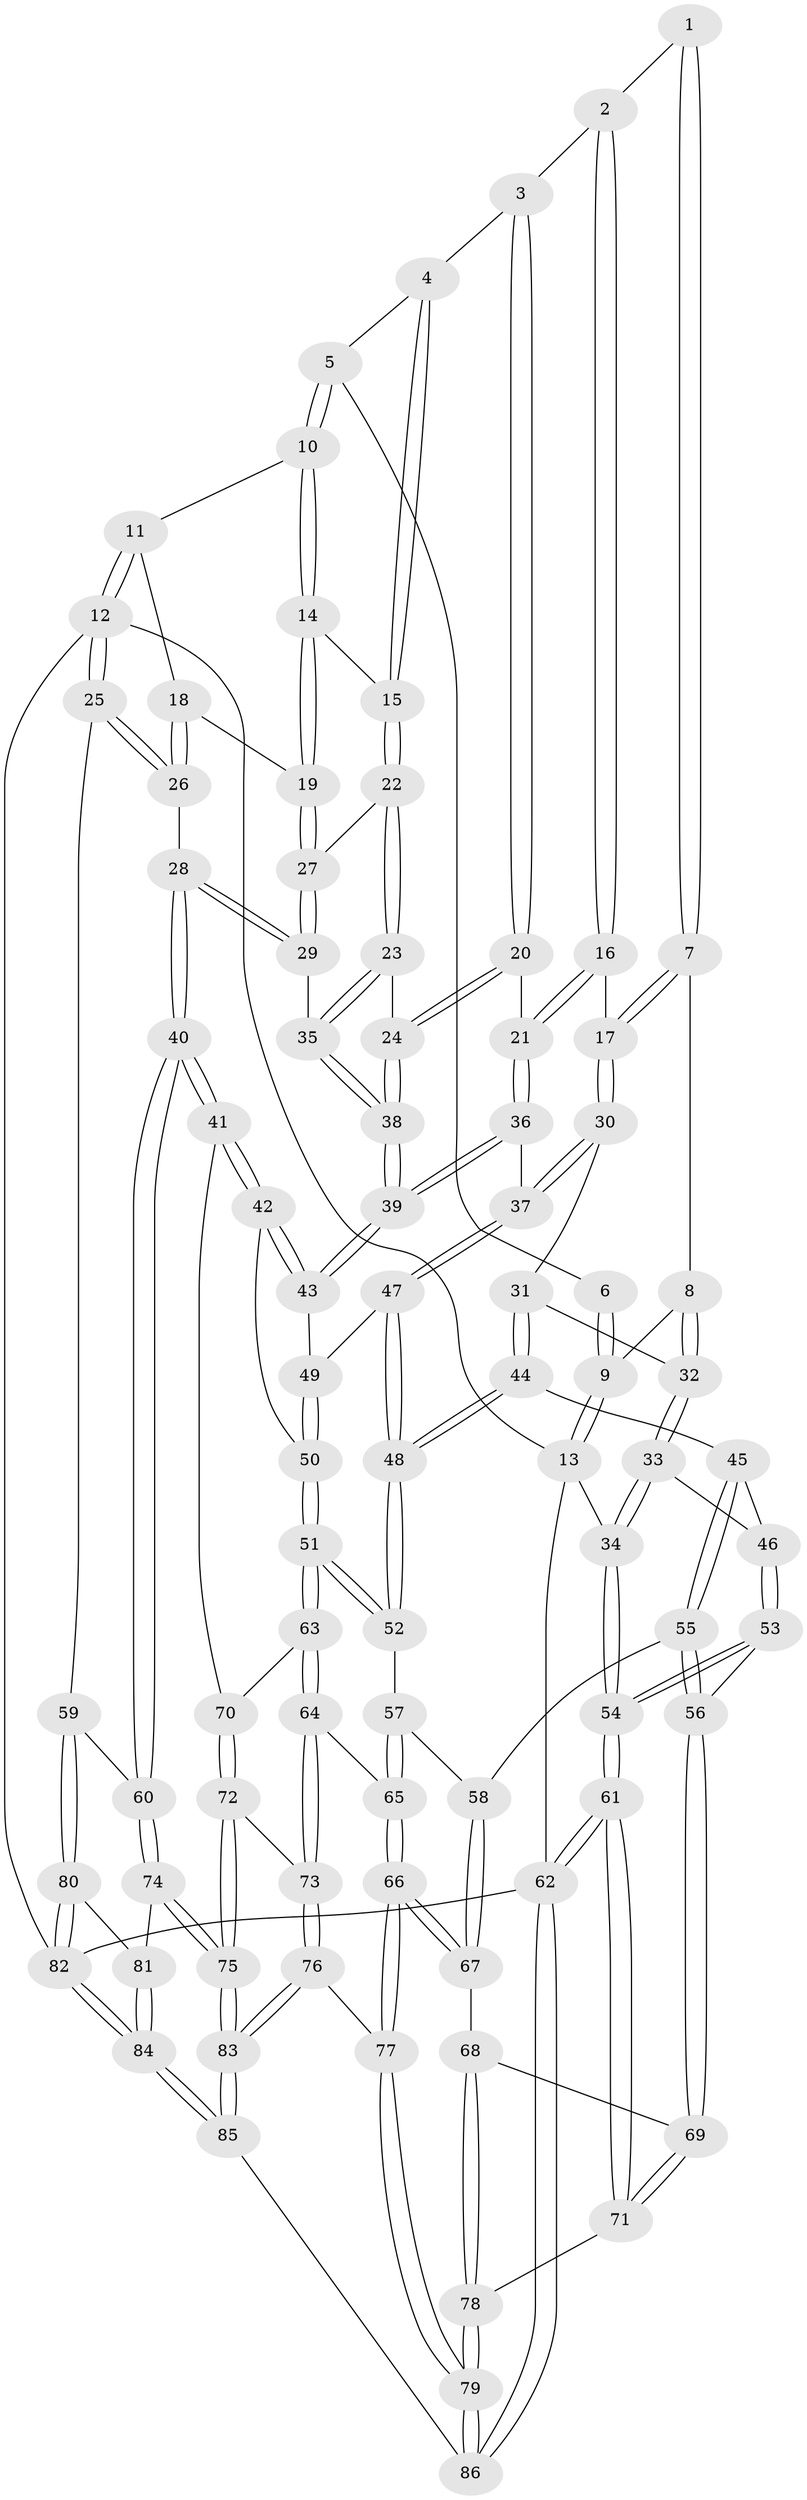 // coarse degree distribution, {3: 0.4230769230769231, 4: 0.5576923076923077, 2: 0.019230769230769232}
// Generated by graph-tools (version 1.1) at 2025/38/03/04/25 23:38:28]
// undirected, 86 vertices, 212 edges
graph export_dot {
  node [color=gray90,style=filled];
  1 [pos="+0.40361694659598174+0"];
  2 [pos="+0.42844483713061926+0.062303450428216195"];
  3 [pos="+0.5495229655883479+0.06457982881396877"];
  4 [pos="+0.6328988443702441+0"];
  5 [pos="+0.6945362361728448+0"];
  6 [pos="+0.383837555626099+0"];
  7 [pos="+0.22800590024132042+0.15355852187641728"];
  8 [pos="+0.1419617139209355+0.09221769884097401"];
  9 [pos="+0+0"];
  10 [pos="+0.8637567949597188+0"];
  11 [pos="+0.8712846770739839+0"];
  12 [pos="+1+0"];
  13 [pos="+0+0"];
  14 [pos="+0.7107239957445131+0.12796883470520887"];
  15 [pos="+0.6599388756918048+0.1896834873299463"];
  16 [pos="+0.3541752256604225+0.18964986799447442"];
  17 [pos="+0.25917548971159654+0.18113289871222765"];
  18 [pos="+0.8620357353395266+0.09998483261376453"];
  19 [pos="+0.8174874507116441+0.1965586796245907"];
  20 [pos="+0.5494253800838728+0.23654880705148154"];
  21 [pos="+0.4637380383775382+0.2516972461032405"];
  22 [pos="+0.6407811258954839+0.22784561827254535"];
  23 [pos="+0.6396763653291959+0.22855270321510782"];
  24 [pos="+0.5684187433178608+0.24489560376114872"];
  25 [pos="+1+0.37768146274345177"];
  26 [pos="+1+0.37562473670444263"];
  27 [pos="+0.8111577262470826+0.220637928514923"];
  28 [pos="+0.9563004993207304+0.390337729410086"];
  29 [pos="+0.8693016957138502+0.3401857430684886"];
  30 [pos="+0.24571233084684674+0.30812148395618366"];
  31 [pos="+0.18125210739034084+0.39580966799342115"];
  32 [pos="+0.07381745503671092+0.3768373159405343"];
  33 [pos="+0+0.43912621480954805"];
  34 [pos="+0+0.4427260202846084"];
  35 [pos="+0.759456647726001+0.3590230325276545"];
  36 [pos="+0.40127142523922954+0.43518715147904347"];
  37 [pos="+0.39760690262247+0.43750617782910883"];
  38 [pos="+0.6294304873373912+0.47103721745072663"];
  39 [pos="+0.6252190991033456+0.49184549383461157"];
  40 [pos="+0.7334829851136117+0.6420325110306481"];
  41 [pos="+0.7018970426578556+0.6220607724390557"];
  42 [pos="+0.6646095343038942+0.5972263260815784"];
  43 [pos="+0.6417625438712742+0.5412339145933337"];
  44 [pos="+0.2353486709211429+0.5256674056812507"];
  45 [pos="+0.22134461666629712+0.5307293147305995"];
  46 [pos="+0.10534255426191076+0.5420160438108963"];
  47 [pos="+0.36638477583273393+0.48409890316534054"];
  48 [pos="+0.27827476306856475+0.5430507208696855"];
  49 [pos="+0.42400541740844416+0.5458422370952083"];
  50 [pos="+0.4961318588486578+0.6640495531179263"];
  51 [pos="+0.45933408503636125+0.6978313128533581"];
  52 [pos="+0.29555370680937165+0.6251525320227491"];
  53 [pos="+0.07340223845365824+0.6716218114094792"];
  54 [pos="+0+0.5564803549959664"];
  55 [pos="+0.11267772937343706+0.691348983955943"];
  56 [pos="+0.0954099467033602+0.698373505660102"];
  57 [pos="+0.2895916816414554+0.637240936235575"];
  58 [pos="+0.21832944127751464+0.6897854023523927"];
  59 [pos="+1+0.6392228900902851"];
  60 [pos="+0.7410560375596564+0.6574060851440972"];
  61 [pos="+0+0.842159048201666"];
  62 [pos="+0+1"];
  63 [pos="+0.45908457803442326+0.6996240002980848"];
  64 [pos="+0.43295347633430403+0.7552356383695492"];
  65 [pos="+0.3029223441094142+0.7575463866887302"];
  66 [pos="+0.2631126925705801+0.8453063221338123"];
  67 [pos="+0.21299431437209118+0.8034376814705454"];
  68 [pos="+0.1567385564195661+0.7911462709399967"];
  69 [pos="+0.08765719610326105+0.7685990967591968"];
  70 [pos="+0.5351643203943763+0.7836478314648758"];
  71 [pos="+0.021610221161394702+0.8384319305778086"];
  72 [pos="+0.5522888832657094+0.8088833863217942"];
  73 [pos="+0.42197569920779254+0.8579365129550492"];
  74 [pos="+0.7517934949291116+0.7467286220795988"];
  75 [pos="+0.6577711063078016+0.8610314262083469"];
  76 [pos="+0.41891758158928477+0.8667651487246473"];
  77 [pos="+0.293642750446794+0.9346913093953393"];
  78 [pos="+0.1368325537000231+0.9835517263081546"];
  79 [pos="+0.22560121636444821+1"];
  80 [pos="+1+0.9110764100646099"];
  81 [pos="+0.8601181749343901+0.8304669120833404"];
  82 [pos="+1+1"];
  83 [pos="+0.6139398839014718+0.9806848074396541"];
  84 [pos="+0.7586742558072873+1"];
  85 [pos="+0.6373924783764694+1"];
  86 [pos="+0.2237611068961737+1"];
  1 -- 2;
  1 -- 7;
  1 -- 7;
  2 -- 3;
  2 -- 16;
  2 -- 16;
  3 -- 4;
  3 -- 20;
  3 -- 20;
  4 -- 5;
  4 -- 15;
  4 -- 15;
  5 -- 6;
  5 -- 10;
  5 -- 10;
  6 -- 9;
  6 -- 9;
  7 -- 8;
  7 -- 17;
  7 -- 17;
  8 -- 9;
  8 -- 32;
  8 -- 32;
  9 -- 13;
  9 -- 13;
  10 -- 11;
  10 -- 14;
  10 -- 14;
  11 -- 12;
  11 -- 12;
  11 -- 18;
  12 -- 13;
  12 -- 25;
  12 -- 25;
  12 -- 82;
  13 -- 34;
  13 -- 62;
  14 -- 15;
  14 -- 19;
  14 -- 19;
  15 -- 22;
  15 -- 22;
  16 -- 17;
  16 -- 21;
  16 -- 21;
  17 -- 30;
  17 -- 30;
  18 -- 19;
  18 -- 26;
  18 -- 26;
  19 -- 27;
  19 -- 27;
  20 -- 21;
  20 -- 24;
  20 -- 24;
  21 -- 36;
  21 -- 36;
  22 -- 23;
  22 -- 23;
  22 -- 27;
  23 -- 24;
  23 -- 35;
  23 -- 35;
  24 -- 38;
  24 -- 38;
  25 -- 26;
  25 -- 26;
  25 -- 59;
  26 -- 28;
  27 -- 29;
  27 -- 29;
  28 -- 29;
  28 -- 29;
  28 -- 40;
  28 -- 40;
  29 -- 35;
  30 -- 31;
  30 -- 37;
  30 -- 37;
  31 -- 32;
  31 -- 44;
  31 -- 44;
  32 -- 33;
  32 -- 33;
  33 -- 34;
  33 -- 34;
  33 -- 46;
  34 -- 54;
  34 -- 54;
  35 -- 38;
  35 -- 38;
  36 -- 37;
  36 -- 39;
  36 -- 39;
  37 -- 47;
  37 -- 47;
  38 -- 39;
  38 -- 39;
  39 -- 43;
  39 -- 43;
  40 -- 41;
  40 -- 41;
  40 -- 60;
  40 -- 60;
  41 -- 42;
  41 -- 42;
  41 -- 70;
  42 -- 43;
  42 -- 43;
  42 -- 50;
  43 -- 49;
  44 -- 45;
  44 -- 48;
  44 -- 48;
  45 -- 46;
  45 -- 55;
  45 -- 55;
  46 -- 53;
  46 -- 53;
  47 -- 48;
  47 -- 48;
  47 -- 49;
  48 -- 52;
  48 -- 52;
  49 -- 50;
  49 -- 50;
  50 -- 51;
  50 -- 51;
  51 -- 52;
  51 -- 52;
  51 -- 63;
  51 -- 63;
  52 -- 57;
  53 -- 54;
  53 -- 54;
  53 -- 56;
  54 -- 61;
  54 -- 61;
  55 -- 56;
  55 -- 56;
  55 -- 58;
  56 -- 69;
  56 -- 69;
  57 -- 58;
  57 -- 65;
  57 -- 65;
  58 -- 67;
  58 -- 67;
  59 -- 60;
  59 -- 80;
  59 -- 80;
  60 -- 74;
  60 -- 74;
  61 -- 62;
  61 -- 62;
  61 -- 71;
  61 -- 71;
  62 -- 86;
  62 -- 86;
  62 -- 82;
  63 -- 64;
  63 -- 64;
  63 -- 70;
  64 -- 65;
  64 -- 73;
  64 -- 73;
  65 -- 66;
  65 -- 66;
  66 -- 67;
  66 -- 67;
  66 -- 77;
  66 -- 77;
  67 -- 68;
  68 -- 69;
  68 -- 78;
  68 -- 78;
  69 -- 71;
  69 -- 71;
  70 -- 72;
  70 -- 72;
  71 -- 78;
  72 -- 73;
  72 -- 75;
  72 -- 75;
  73 -- 76;
  73 -- 76;
  74 -- 75;
  74 -- 75;
  74 -- 81;
  75 -- 83;
  75 -- 83;
  76 -- 77;
  76 -- 83;
  76 -- 83;
  77 -- 79;
  77 -- 79;
  78 -- 79;
  78 -- 79;
  79 -- 86;
  79 -- 86;
  80 -- 81;
  80 -- 82;
  80 -- 82;
  81 -- 84;
  81 -- 84;
  82 -- 84;
  82 -- 84;
  83 -- 85;
  83 -- 85;
  84 -- 85;
  84 -- 85;
  85 -- 86;
}
